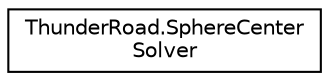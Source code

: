 digraph "Graphical Class Hierarchy"
{
 // LATEX_PDF_SIZE
  edge [fontname="Helvetica",fontsize="10",labelfontname="Helvetica",labelfontsize="10"];
  node [fontname="Helvetica",fontsize="10",shape=record];
  rankdir="LR";
  Node0 [label="ThunderRoad.SphereCenter\lSolver",height=0.2,width=0.4,color="black", fillcolor="white", style="filled",URL="$class_thunder_road_1_1_sphere_center_solver.html",tooltip="Class SphereCenterSolver."];
}
